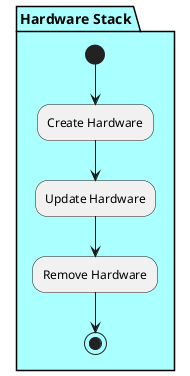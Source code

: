 @startuml

partition "Hardware Stack" #aaffff {
  (*) --> "Create Hardware"
  "Create Hardware" --> "Update Hardware"
  "Update Hardware" --> "Remove Hardware"
  "Remove Hardware" --> (*)
}

@enduml
